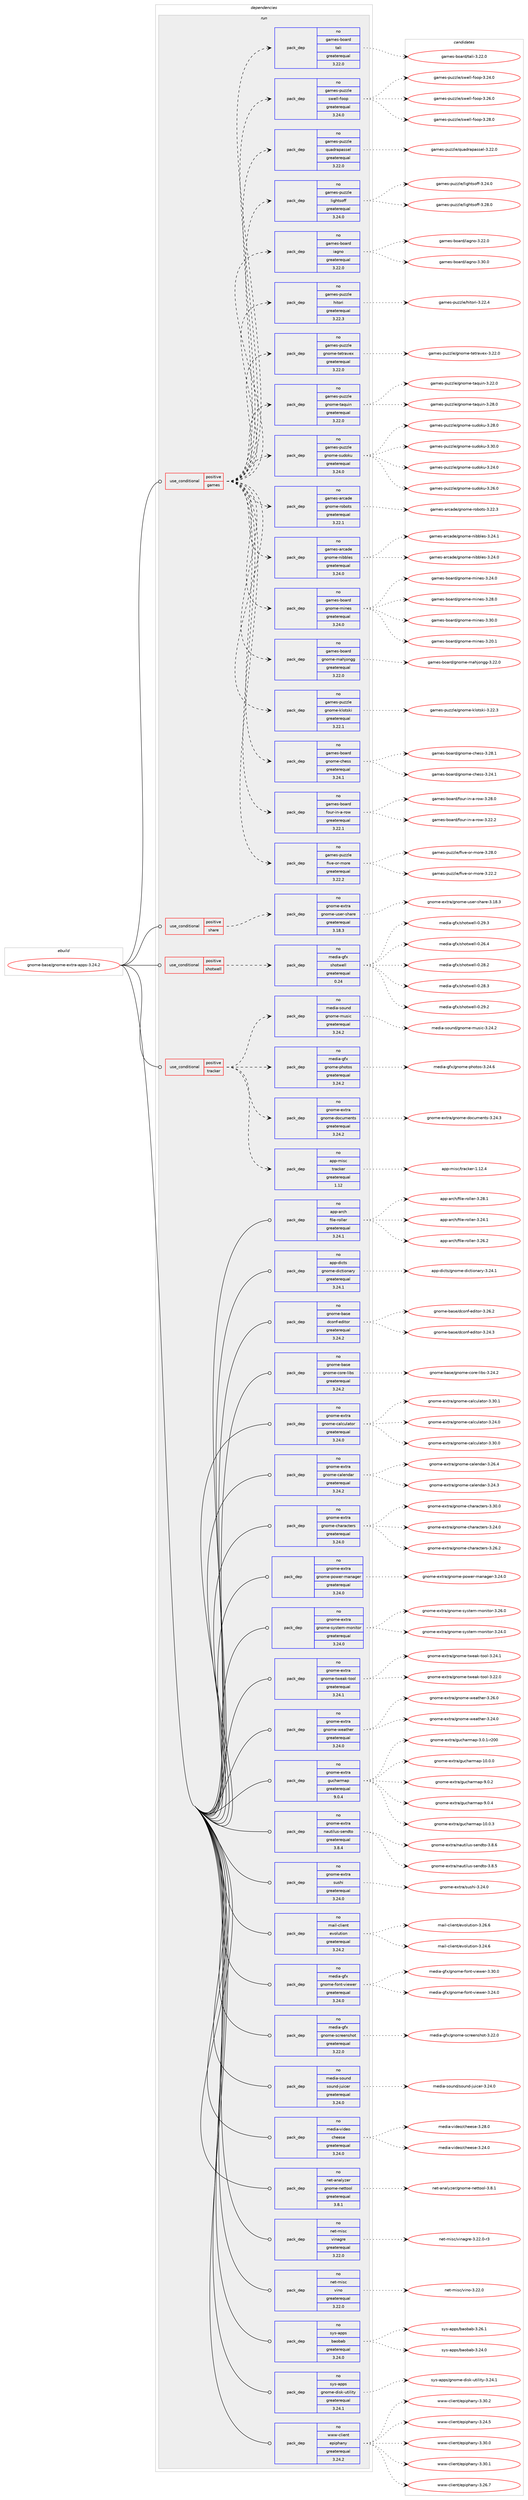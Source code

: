 digraph prolog {

# *************
# Graph options
# *************

newrank=true;
concentrate=true;
compound=true;
graph [rankdir=LR,fontname=Helvetica,fontsize=10,ranksep=1.5];#, ranksep=2.5, nodesep=0.2];
edge  [arrowhead=vee];
node  [fontname=Helvetica,fontsize=10];

# **********
# The ebuild
# **********

subgraph cluster_leftcol {
color=gray;
rank=same;
label=<<i>ebuild</i>>;
id [label="gnome-base/gnome-extra-apps-3.24.2", color=red, width=4, href="../gnome-base/gnome-extra-apps-3.24.2.svg"];
}

# ****************
# The dependencies
# ****************

subgraph cluster_midcol {
color=gray;
label=<<i>dependencies</i>>;
subgraph cluster_compile {
fillcolor="#eeeeee";
style=filled;
label=<<i>compile</i>>;
}
subgraph cluster_compileandrun {
fillcolor="#eeeeee";
style=filled;
label=<<i>compile and run</i>>;
}
subgraph cluster_run {
fillcolor="#eeeeee";
style=filled;
label=<<i>run</i>>;
subgraph cond564 {
dependency3950 [label=<<TABLE BORDER="0" CELLBORDER="1" CELLSPACING="0" CELLPADDING="4"><TR><TD ROWSPAN="3" CELLPADDING="10">use_conditional</TD></TR><TR><TD>positive</TD></TR><TR><TD>games</TD></TR></TABLE>>, shape=none, color=red];
subgraph pack3272 {
dependency3951 [label=<<TABLE BORDER="0" CELLBORDER="1" CELLSPACING="0" CELLPADDING="4" WIDTH="220"><TR><TD ROWSPAN="6" CELLPADDING="30">pack_dep</TD></TR><TR><TD WIDTH="110">no</TD></TR><TR><TD>games-puzzle</TD></TR><TR><TD>five-or-more</TD></TR><TR><TD>greaterequal</TD></TR><TR><TD>3.22.2</TD></TR></TABLE>>, shape=none, color=blue];
}
dependency3950:e -> dependency3951:w [weight=20,style="dashed",arrowhead="vee"];
subgraph pack3273 {
dependency3952 [label=<<TABLE BORDER="0" CELLBORDER="1" CELLSPACING="0" CELLPADDING="4" WIDTH="220"><TR><TD ROWSPAN="6" CELLPADDING="30">pack_dep</TD></TR><TR><TD WIDTH="110">no</TD></TR><TR><TD>games-board</TD></TR><TR><TD>four-in-a-row</TD></TR><TR><TD>greaterequal</TD></TR><TR><TD>3.22.1</TD></TR></TABLE>>, shape=none, color=blue];
}
dependency3950:e -> dependency3952:w [weight=20,style="dashed",arrowhead="vee"];
subgraph pack3274 {
dependency3953 [label=<<TABLE BORDER="0" CELLBORDER="1" CELLSPACING="0" CELLPADDING="4" WIDTH="220"><TR><TD ROWSPAN="6" CELLPADDING="30">pack_dep</TD></TR><TR><TD WIDTH="110">no</TD></TR><TR><TD>games-board</TD></TR><TR><TD>gnome-chess</TD></TR><TR><TD>greaterequal</TD></TR><TR><TD>3.24.1</TD></TR></TABLE>>, shape=none, color=blue];
}
dependency3950:e -> dependency3953:w [weight=20,style="dashed",arrowhead="vee"];
subgraph pack3275 {
dependency3954 [label=<<TABLE BORDER="0" CELLBORDER="1" CELLSPACING="0" CELLPADDING="4" WIDTH="220"><TR><TD ROWSPAN="6" CELLPADDING="30">pack_dep</TD></TR><TR><TD WIDTH="110">no</TD></TR><TR><TD>games-puzzle</TD></TR><TR><TD>gnome-klotski</TD></TR><TR><TD>greaterequal</TD></TR><TR><TD>3.22.1</TD></TR></TABLE>>, shape=none, color=blue];
}
dependency3950:e -> dependency3954:w [weight=20,style="dashed",arrowhead="vee"];
subgraph pack3276 {
dependency3955 [label=<<TABLE BORDER="0" CELLBORDER="1" CELLSPACING="0" CELLPADDING="4" WIDTH="220"><TR><TD ROWSPAN="6" CELLPADDING="30">pack_dep</TD></TR><TR><TD WIDTH="110">no</TD></TR><TR><TD>games-board</TD></TR><TR><TD>gnome-mahjongg</TD></TR><TR><TD>greaterequal</TD></TR><TR><TD>3.22.0</TD></TR></TABLE>>, shape=none, color=blue];
}
dependency3950:e -> dependency3955:w [weight=20,style="dashed",arrowhead="vee"];
subgraph pack3277 {
dependency3956 [label=<<TABLE BORDER="0" CELLBORDER="1" CELLSPACING="0" CELLPADDING="4" WIDTH="220"><TR><TD ROWSPAN="6" CELLPADDING="30">pack_dep</TD></TR><TR><TD WIDTH="110">no</TD></TR><TR><TD>games-board</TD></TR><TR><TD>gnome-mines</TD></TR><TR><TD>greaterequal</TD></TR><TR><TD>3.24.0</TD></TR></TABLE>>, shape=none, color=blue];
}
dependency3950:e -> dependency3956:w [weight=20,style="dashed",arrowhead="vee"];
subgraph pack3278 {
dependency3957 [label=<<TABLE BORDER="0" CELLBORDER="1" CELLSPACING="0" CELLPADDING="4" WIDTH="220"><TR><TD ROWSPAN="6" CELLPADDING="30">pack_dep</TD></TR><TR><TD WIDTH="110">no</TD></TR><TR><TD>games-arcade</TD></TR><TR><TD>gnome-nibbles</TD></TR><TR><TD>greaterequal</TD></TR><TR><TD>3.24.0</TD></TR></TABLE>>, shape=none, color=blue];
}
dependency3950:e -> dependency3957:w [weight=20,style="dashed",arrowhead="vee"];
subgraph pack3279 {
dependency3958 [label=<<TABLE BORDER="0" CELLBORDER="1" CELLSPACING="0" CELLPADDING="4" WIDTH="220"><TR><TD ROWSPAN="6" CELLPADDING="30">pack_dep</TD></TR><TR><TD WIDTH="110">no</TD></TR><TR><TD>games-arcade</TD></TR><TR><TD>gnome-robots</TD></TR><TR><TD>greaterequal</TD></TR><TR><TD>3.22.1</TD></TR></TABLE>>, shape=none, color=blue];
}
dependency3950:e -> dependency3958:w [weight=20,style="dashed",arrowhead="vee"];
subgraph pack3280 {
dependency3959 [label=<<TABLE BORDER="0" CELLBORDER="1" CELLSPACING="0" CELLPADDING="4" WIDTH="220"><TR><TD ROWSPAN="6" CELLPADDING="30">pack_dep</TD></TR><TR><TD WIDTH="110">no</TD></TR><TR><TD>games-puzzle</TD></TR><TR><TD>gnome-sudoku</TD></TR><TR><TD>greaterequal</TD></TR><TR><TD>3.24.0</TD></TR></TABLE>>, shape=none, color=blue];
}
dependency3950:e -> dependency3959:w [weight=20,style="dashed",arrowhead="vee"];
subgraph pack3281 {
dependency3960 [label=<<TABLE BORDER="0" CELLBORDER="1" CELLSPACING="0" CELLPADDING="4" WIDTH="220"><TR><TD ROWSPAN="6" CELLPADDING="30">pack_dep</TD></TR><TR><TD WIDTH="110">no</TD></TR><TR><TD>games-puzzle</TD></TR><TR><TD>gnome-taquin</TD></TR><TR><TD>greaterequal</TD></TR><TR><TD>3.22.0</TD></TR></TABLE>>, shape=none, color=blue];
}
dependency3950:e -> dependency3960:w [weight=20,style="dashed",arrowhead="vee"];
subgraph pack3282 {
dependency3961 [label=<<TABLE BORDER="0" CELLBORDER="1" CELLSPACING="0" CELLPADDING="4" WIDTH="220"><TR><TD ROWSPAN="6" CELLPADDING="30">pack_dep</TD></TR><TR><TD WIDTH="110">no</TD></TR><TR><TD>games-puzzle</TD></TR><TR><TD>gnome-tetravex</TD></TR><TR><TD>greaterequal</TD></TR><TR><TD>3.22.0</TD></TR></TABLE>>, shape=none, color=blue];
}
dependency3950:e -> dependency3961:w [weight=20,style="dashed",arrowhead="vee"];
subgraph pack3283 {
dependency3962 [label=<<TABLE BORDER="0" CELLBORDER="1" CELLSPACING="0" CELLPADDING="4" WIDTH="220"><TR><TD ROWSPAN="6" CELLPADDING="30">pack_dep</TD></TR><TR><TD WIDTH="110">no</TD></TR><TR><TD>games-puzzle</TD></TR><TR><TD>hitori</TD></TR><TR><TD>greaterequal</TD></TR><TR><TD>3.22.3</TD></TR></TABLE>>, shape=none, color=blue];
}
dependency3950:e -> dependency3962:w [weight=20,style="dashed",arrowhead="vee"];
subgraph pack3284 {
dependency3963 [label=<<TABLE BORDER="0" CELLBORDER="1" CELLSPACING="0" CELLPADDING="4" WIDTH="220"><TR><TD ROWSPAN="6" CELLPADDING="30">pack_dep</TD></TR><TR><TD WIDTH="110">no</TD></TR><TR><TD>games-board</TD></TR><TR><TD>iagno</TD></TR><TR><TD>greaterequal</TD></TR><TR><TD>3.22.0</TD></TR></TABLE>>, shape=none, color=blue];
}
dependency3950:e -> dependency3963:w [weight=20,style="dashed",arrowhead="vee"];
subgraph pack3285 {
dependency3964 [label=<<TABLE BORDER="0" CELLBORDER="1" CELLSPACING="0" CELLPADDING="4" WIDTH="220"><TR><TD ROWSPAN="6" CELLPADDING="30">pack_dep</TD></TR><TR><TD WIDTH="110">no</TD></TR><TR><TD>games-puzzle</TD></TR><TR><TD>lightsoff</TD></TR><TR><TD>greaterequal</TD></TR><TR><TD>3.24.0</TD></TR></TABLE>>, shape=none, color=blue];
}
dependency3950:e -> dependency3964:w [weight=20,style="dashed",arrowhead="vee"];
subgraph pack3286 {
dependency3965 [label=<<TABLE BORDER="0" CELLBORDER="1" CELLSPACING="0" CELLPADDING="4" WIDTH="220"><TR><TD ROWSPAN="6" CELLPADDING="30">pack_dep</TD></TR><TR><TD WIDTH="110">no</TD></TR><TR><TD>games-puzzle</TD></TR><TR><TD>quadrapassel</TD></TR><TR><TD>greaterequal</TD></TR><TR><TD>3.22.0</TD></TR></TABLE>>, shape=none, color=blue];
}
dependency3950:e -> dependency3965:w [weight=20,style="dashed",arrowhead="vee"];
subgraph pack3287 {
dependency3966 [label=<<TABLE BORDER="0" CELLBORDER="1" CELLSPACING="0" CELLPADDING="4" WIDTH="220"><TR><TD ROWSPAN="6" CELLPADDING="30">pack_dep</TD></TR><TR><TD WIDTH="110">no</TD></TR><TR><TD>games-puzzle</TD></TR><TR><TD>swell-foop</TD></TR><TR><TD>greaterequal</TD></TR><TR><TD>3.24.0</TD></TR></TABLE>>, shape=none, color=blue];
}
dependency3950:e -> dependency3966:w [weight=20,style="dashed",arrowhead="vee"];
subgraph pack3288 {
dependency3967 [label=<<TABLE BORDER="0" CELLBORDER="1" CELLSPACING="0" CELLPADDING="4" WIDTH="220"><TR><TD ROWSPAN="6" CELLPADDING="30">pack_dep</TD></TR><TR><TD WIDTH="110">no</TD></TR><TR><TD>games-board</TD></TR><TR><TD>tali</TD></TR><TR><TD>greaterequal</TD></TR><TR><TD>3.22.0</TD></TR></TABLE>>, shape=none, color=blue];
}
dependency3950:e -> dependency3967:w [weight=20,style="dashed",arrowhead="vee"];
}
id:e -> dependency3950:w [weight=20,style="solid",arrowhead="odot"];
subgraph cond565 {
dependency3968 [label=<<TABLE BORDER="0" CELLBORDER="1" CELLSPACING="0" CELLPADDING="4"><TR><TD ROWSPAN="3" CELLPADDING="10">use_conditional</TD></TR><TR><TD>positive</TD></TR><TR><TD>share</TD></TR></TABLE>>, shape=none, color=red];
subgraph pack3289 {
dependency3969 [label=<<TABLE BORDER="0" CELLBORDER="1" CELLSPACING="0" CELLPADDING="4" WIDTH="220"><TR><TD ROWSPAN="6" CELLPADDING="30">pack_dep</TD></TR><TR><TD WIDTH="110">no</TD></TR><TR><TD>gnome-extra</TD></TR><TR><TD>gnome-user-share</TD></TR><TR><TD>greaterequal</TD></TR><TR><TD>3.18.3</TD></TR></TABLE>>, shape=none, color=blue];
}
dependency3968:e -> dependency3969:w [weight=20,style="dashed",arrowhead="vee"];
}
id:e -> dependency3968:w [weight=20,style="solid",arrowhead="odot"];
subgraph cond566 {
dependency3970 [label=<<TABLE BORDER="0" CELLBORDER="1" CELLSPACING="0" CELLPADDING="4"><TR><TD ROWSPAN="3" CELLPADDING="10">use_conditional</TD></TR><TR><TD>positive</TD></TR><TR><TD>shotwell</TD></TR></TABLE>>, shape=none, color=red];
subgraph pack3290 {
dependency3971 [label=<<TABLE BORDER="0" CELLBORDER="1" CELLSPACING="0" CELLPADDING="4" WIDTH="220"><TR><TD ROWSPAN="6" CELLPADDING="30">pack_dep</TD></TR><TR><TD WIDTH="110">no</TD></TR><TR><TD>media-gfx</TD></TR><TR><TD>shotwell</TD></TR><TR><TD>greaterequal</TD></TR><TR><TD>0.24</TD></TR></TABLE>>, shape=none, color=blue];
}
dependency3970:e -> dependency3971:w [weight=20,style="dashed",arrowhead="vee"];
}
id:e -> dependency3970:w [weight=20,style="solid",arrowhead="odot"];
subgraph cond567 {
dependency3972 [label=<<TABLE BORDER="0" CELLBORDER="1" CELLSPACING="0" CELLPADDING="4"><TR><TD ROWSPAN="3" CELLPADDING="10">use_conditional</TD></TR><TR><TD>positive</TD></TR><TR><TD>tracker</TD></TR></TABLE>>, shape=none, color=red];
subgraph pack3291 {
dependency3973 [label=<<TABLE BORDER="0" CELLBORDER="1" CELLSPACING="0" CELLPADDING="4" WIDTH="220"><TR><TD ROWSPAN="6" CELLPADDING="30">pack_dep</TD></TR><TR><TD WIDTH="110">no</TD></TR><TR><TD>app-misc</TD></TR><TR><TD>tracker</TD></TR><TR><TD>greaterequal</TD></TR><TR><TD>1.12</TD></TR></TABLE>>, shape=none, color=blue];
}
dependency3972:e -> dependency3973:w [weight=20,style="dashed",arrowhead="vee"];
subgraph pack3292 {
dependency3974 [label=<<TABLE BORDER="0" CELLBORDER="1" CELLSPACING="0" CELLPADDING="4" WIDTH="220"><TR><TD ROWSPAN="6" CELLPADDING="30">pack_dep</TD></TR><TR><TD WIDTH="110">no</TD></TR><TR><TD>gnome-extra</TD></TR><TR><TD>gnome-documents</TD></TR><TR><TD>greaterequal</TD></TR><TR><TD>3.24.2</TD></TR></TABLE>>, shape=none, color=blue];
}
dependency3972:e -> dependency3974:w [weight=20,style="dashed",arrowhead="vee"];
subgraph pack3293 {
dependency3975 [label=<<TABLE BORDER="0" CELLBORDER="1" CELLSPACING="0" CELLPADDING="4" WIDTH="220"><TR><TD ROWSPAN="6" CELLPADDING="30">pack_dep</TD></TR><TR><TD WIDTH="110">no</TD></TR><TR><TD>media-gfx</TD></TR><TR><TD>gnome-photos</TD></TR><TR><TD>greaterequal</TD></TR><TR><TD>3.24.2</TD></TR></TABLE>>, shape=none, color=blue];
}
dependency3972:e -> dependency3975:w [weight=20,style="dashed",arrowhead="vee"];
subgraph pack3294 {
dependency3976 [label=<<TABLE BORDER="0" CELLBORDER="1" CELLSPACING="0" CELLPADDING="4" WIDTH="220"><TR><TD ROWSPAN="6" CELLPADDING="30">pack_dep</TD></TR><TR><TD WIDTH="110">no</TD></TR><TR><TD>media-sound</TD></TR><TR><TD>gnome-music</TD></TR><TR><TD>greaterequal</TD></TR><TR><TD>3.24.2</TD></TR></TABLE>>, shape=none, color=blue];
}
dependency3972:e -> dependency3976:w [weight=20,style="dashed",arrowhead="vee"];
}
id:e -> dependency3972:w [weight=20,style="solid",arrowhead="odot"];
subgraph pack3295 {
dependency3977 [label=<<TABLE BORDER="0" CELLBORDER="1" CELLSPACING="0" CELLPADDING="4" WIDTH="220"><TR><TD ROWSPAN="6" CELLPADDING="30">pack_dep</TD></TR><TR><TD WIDTH="110">no</TD></TR><TR><TD>app-arch</TD></TR><TR><TD>file-roller</TD></TR><TR><TD>greaterequal</TD></TR><TR><TD>3.24.1</TD></TR></TABLE>>, shape=none, color=blue];
}
id:e -> dependency3977:w [weight=20,style="solid",arrowhead="odot"];
subgraph pack3296 {
dependency3978 [label=<<TABLE BORDER="0" CELLBORDER="1" CELLSPACING="0" CELLPADDING="4" WIDTH="220"><TR><TD ROWSPAN="6" CELLPADDING="30">pack_dep</TD></TR><TR><TD WIDTH="110">no</TD></TR><TR><TD>app-dicts</TD></TR><TR><TD>gnome-dictionary</TD></TR><TR><TD>greaterequal</TD></TR><TR><TD>3.24.1</TD></TR></TABLE>>, shape=none, color=blue];
}
id:e -> dependency3978:w [weight=20,style="solid",arrowhead="odot"];
subgraph pack3297 {
dependency3979 [label=<<TABLE BORDER="0" CELLBORDER="1" CELLSPACING="0" CELLPADDING="4" WIDTH="220"><TR><TD ROWSPAN="6" CELLPADDING="30">pack_dep</TD></TR><TR><TD WIDTH="110">no</TD></TR><TR><TD>gnome-base</TD></TR><TR><TD>dconf-editor</TD></TR><TR><TD>greaterequal</TD></TR><TR><TD>3.24.2</TD></TR></TABLE>>, shape=none, color=blue];
}
id:e -> dependency3979:w [weight=20,style="solid",arrowhead="odot"];
subgraph pack3298 {
dependency3980 [label=<<TABLE BORDER="0" CELLBORDER="1" CELLSPACING="0" CELLPADDING="4" WIDTH="220"><TR><TD ROWSPAN="6" CELLPADDING="30">pack_dep</TD></TR><TR><TD WIDTH="110">no</TD></TR><TR><TD>gnome-base</TD></TR><TR><TD>gnome-core-libs</TD></TR><TR><TD>greaterequal</TD></TR><TR><TD>3.24.2</TD></TR></TABLE>>, shape=none, color=blue];
}
id:e -> dependency3980:w [weight=20,style="solid",arrowhead="odot"];
subgraph pack3299 {
dependency3981 [label=<<TABLE BORDER="0" CELLBORDER="1" CELLSPACING="0" CELLPADDING="4" WIDTH="220"><TR><TD ROWSPAN="6" CELLPADDING="30">pack_dep</TD></TR><TR><TD WIDTH="110">no</TD></TR><TR><TD>gnome-extra</TD></TR><TR><TD>gnome-calculator</TD></TR><TR><TD>greaterequal</TD></TR><TR><TD>3.24.0</TD></TR></TABLE>>, shape=none, color=blue];
}
id:e -> dependency3981:w [weight=20,style="solid",arrowhead="odot"];
subgraph pack3300 {
dependency3982 [label=<<TABLE BORDER="0" CELLBORDER="1" CELLSPACING="0" CELLPADDING="4" WIDTH="220"><TR><TD ROWSPAN="6" CELLPADDING="30">pack_dep</TD></TR><TR><TD WIDTH="110">no</TD></TR><TR><TD>gnome-extra</TD></TR><TR><TD>gnome-calendar</TD></TR><TR><TD>greaterequal</TD></TR><TR><TD>3.24.2</TD></TR></TABLE>>, shape=none, color=blue];
}
id:e -> dependency3982:w [weight=20,style="solid",arrowhead="odot"];
subgraph pack3301 {
dependency3983 [label=<<TABLE BORDER="0" CELLBORDER="1" CELLSPACING="0" CELLPADDING="4" WIDTH="220"><TR><TD ROWSPAN="6" CELLPADDING="30">pack_dep</TD></TR><TR><TD WIDTH="110">no</TD></TR><TR><TD>gnome-extra</TD></TR><TR><TD>gnome-characters</TD></TR><TR><TD>greaterequal</TD></TR><TR><TD>3.24.0</TD></TR></TABLE>>, shape=none, color=blue];
}
id:e -> dependency3983:w [weight=20,style="solid",arrowhead="odot"];
subgraph pack3302 {
dependency3984 [label=<<TABLE BORDER="0" CELLBORDER="1" CELLSPACING="0" CELLPADDING="4" WIDTH="220"><TR><TD ROWSPAN="6" CELLPADDING="30">pack_dep</TD></TR><TR><TD WIDTH="110">no</TD></TR><TR><TD>gnome-extra</TD></TR><TR><TD>gnome-power-manager</TD></TR><TR><TD>greaterequal</TD></TR><TR><TD>3.24.0</TD></TR></TABLE>>, shape=none, color=blue];
}
id:e -> dependency3984:w [weight=20,style="solid",arrowhead="odot"];
subgraph pack3303 {
dependency3985 [label=<<TABLE BORDER="0" CELLBORDER="1" CELLSPACING="0" CELLPADDING="4" WIDTH="220"><TR><TD ROWSPAN="6" CELLPADDING="30">pack_dep</TD></TR><TR><TD WIDTH="110">no</TD></TR><TR><TD>gnome-extra</TD></TR><TR><TD>gnome-system-monitor</TD></TR><TR><TD>greaterequal</TD></TR><TR><TD>3.24.0</TD></TR></TABLE>>, shape=none, color=blue];
}
id:e -> dependency3985:w [weight=20,style="solid",arrowhead="odot"];
subgraph pack3304 {
dependency3986 [label=<<TABLE BORDER="0" CELLBORDER="1" CELLSPACING="0" CELLPADDING="4" WIDTH="220"><TR><TD ROWSPAN="6" CELLPADDING="30">pack_dep</TD></TR><TR><TD WIDTH="110">no</TD></TR><TR><TD>gnome-extra</TD></TR><TR><TD>gnome-tweak-tool</TD></TR><TR><TD>greaterequal</TD></TR><TR><TD>3.24.1</TD></TR></TABLE>>, shape=none, color=blue];
}
id:e -> dependency3986:w [weight=20,style="solid",arrowhead="odot"];
subgraph pack3305 {
dependency3987 [label=<<TABLE BORDER="0" CELLBORDER="1" CELLSPACING="0" CELLPADDING="4" WIDTH="220"><TR><TD ROWSPAN="6" CELLPADDING="30">pack_dep</TD></TR><TR><TD WIDTH="110">no</TD></TR><TR><TD>gnome-extra</TD></TR><TR><TD>gnome-weather</TD></TR><TR><TD>greaterequal</TD></TR><TR><TD>3.24.0</TD></TR></TABLE>>, shape=none, color=blue];
}
id:e -> dependency3987:w [weight=20,style="solid",arrowhead="odot"];
subgraph pack3306 {
dependency3988 [label=<<TABLE BORDER="0" CELLBORDER="1" CELLSPACING="0" CELLPADDING="4" WIDTH="220"><TR><TD ROWSPAN="6" CELLPADDING="30">pack_dep</TD></TR><TR><TD WIDTH="110">no</TD></TR><TR><TD>gnome-extra</TD></TR><TR><TD>gucharmap</TD></TR><TR><TD>greaterequal</TD></TR><TR><TD>9.0.4</TD></TR></TABLE>>, shape=none, color=blue];
}
id:e -> dependency3988:w [weight=20,style="solid",arrowhead="odot"];
subgraph pack3307 {
dependency3989 [label=<<TABLE BORDER="0" CELLBORDER="1" CELLSPACING="0" CELLPADDING="4" WIDTH="220"><TR><TD ROWSPAN="6" CELLPADDING="30">pack_dep</TD></TR><TR><TD WIDTH="110">no</TD></TR><TR><TD>gnome-extra</TD></TR><TR><TD>nautilus-sendto</TD></TR><TR><TD>greaterequal</TD></TR><TR><TD>3.8.4</TD></TR></TABLE>>, shape=none, color=blue];
}
id:e -> dependency3989:w [weight=20,style="solid",arrowhead="odot"];
subgraph pack3308 {
dependency3990 [label=<<TABLE BORDER="0" CELLBORDER="1" CELLSPACING="0" CELLPADDING="4" WIDTH="220"><TR><TD ROWSPAN="6" CELLPADDING="30">pack_dep</TD></TR><TR><TD WIDTH="110">no</TD></TR><TR><TD>gnome-extra</TD></TR><TR><TD>sushi</TD></TR><TR><TD>greaterequal</TD></TR><TR><TD>3.24.0</TD></TR></TABLE>>, shape=none, color=blue];
}
id:e -> dependency3990:w [weight=20,style="solid",arrowhead="odot"];
subgraph pack3309 {
dependency3991 [label=<<TABLE BORDER="0" CELLBORDER="1" CELLSPACING="0" CELLPADDING="4" WIDTH="220"><TR><TD ROWSPAN="6" CELLPADDING="30">pack_dep</TD></TR><TR><TD WIDTH="110">no</TD></TR><TR><TD>mail-client</TD></TR><TR><TD>evolution</TD></TR><TR><TD>greaterequal</TD></TR><TR><TD>3.24.2</TD></TR></TABLE>>, shape=none, color=blue];
}
id:e -> dependency3991:w [weight=20,style="solid",arrowhead="odot"];
subgraph pack3310 {
dependency3992 [label=<<TABLE BORDER="0" CELLBORDER="1" CELLSPACING="0" CELLPADDING="4" WIDTH="220"><TR><TD ROWSPAN="6" CELLPADDING="30">pack_dep</TD></TR><TR><TD WIDTH="110">no</TD></TR><TR><TD>media-gfx</TD></TR><TR><TD>gnome-font-viewer</TD></TR><TR><TD>greaterequal</TD></TR><TR><TD>3.24.0</TD></TR></TABLE>>, shape=none, color=blue];
}
id:e -> dependency3992:w [weight=20,style="solid",arrowhead="odot"];
subgraph pack3311 {
dependency3993 [label=<<TABLE BORDER="0" CELLBORDER="1" CELLSPACING="0" CELLPADDING="4" WIDTH="220"><TR><TD ROWSPAN="6" CELLPADDING="30">pack_dep</TD></TR><TR><TD WIDTH="110">no</TD></TR><TR><TD>media-gfx</TD></TR><TR><TD>gnome-screenshot</TD></TR><TR><TD>greaterequal</TD></TR><TR><TD>3.22.0</TD></TR></TABLE>>, shape=none, color=blue];
}
id:e -> dependency3993:w [weight=20,style="solid",arrowhead="odot"];
subgraph pack3312 {
dependency3994 [label=<<TABLE BORDER="0" CELLBORDER="1" CELLSPACING="0" CELLPADDING="4" WIDTH="220"><TR><TD ROWSPAN="6" CELLPADDING="30">pack_dep</TD></TR><TR><TD WIDTH="110">no</TD></TR><TR><TD>media-sound</TD></TR><TR><TD>sound-juicer</TD></TR><TR><TD>greaterequal</TD></TR><TR><TD>3.24.0</TD></TR></TABLE>>, shape=none, color=blue];
}
id:e -> dependency3994:w [weight=20,style="solid",arrowhead="odot"];
subgraph pack3313 {
dependency3995 [label=<<TABLE BORDER="0" CELLBORDER="1" CELLSPACING="0" CELLPADDING="4" WIDTH="220"><TR><TD ROWSPAN="6" CELLPADDING="30">pack_dep</TD></TR><TR><TD WIDTH="110">no</TD></TR><TR><TD>media-video</TD></TR><TR><TD>cheese</TD></TR><TR><TD>greaterequal</TD></TR><TR><TD>3.24.0</TD></TR></TABLE>>, shape=none, color=blue];
}
id:e -> dependency3995:w [weight=20,style="solid",arrowhead="odot"];
subgraph pack3314 {
dependency3996 [label=<<TABLE BORDER="0" CELLBORDER="1" CELLSPACING="0" CELLPADDING="4" WIDTH="220"><TR><TD ROWSPAN="6" CELLPADDING="30">pack_dep</TD></TR><TR><TD WIDTH="110">no</TD></TR><TR><TD>net-analyzer</TD></TR><TR><TD>gnome-nettool</TD></TR><TR><TD>greaterequal</TD></TR><TR><TD>3.8.1</TD></TR></TABLE>>, shape=none, color=blue];
}
id:e -> dependency3996:w [weight=20,style="solid",arrowhead="odot"];
subgraph pack3315 {
dependency3997 [label=<<TABLE BORDER="0" CELLBORDER="1" CELLSPACING="0" CELLPADDING="4" WIDTH="220"><TR><TD ROWSPAN="6" CELLPADDING="30">pack_dep</TD></TR><TR><TD WIDTH="110">no</TD></TR><TR><TD>net-misc</TD></TR><TR><TD>vinagre</TD></TR><TR><TD>greaterequal</TD></TR><TR><TD>3.22.0</TD></TR></TABLE>>, shape=none, color=blue];
}
id:e -> dependency3997:w [weight=20,style="solid",arrowhead="odot"];
subgraph pack3316 {
dependency3998 [label=<<TABLE BORDER="0" CELLBORDER="1" CELLSPACING="0" CELLPADDING="4" WIDTH="220"><TR><TD ROWSPAN="6" CELLPADDING="30">pack_dep</TD></TR><TR><TD WIDTH="110">no</TD></TR><TR><TD>net-misc</TD></TR><TR><TD>vino</TD></TR><TR><TD>greaterequal</TD></TR><TR><TD>3.22.0</TD></TR></TABLE>>, shape=none, color=blue];
}
id:e -> dependency3998:w [weight=20,style="solid",arrowhead="odot"];
subgraph pack3317 {
dependency3999 [label=<<TABLE BORDER="0" CELLBORDER="1" CELLSPACING="0" CELLPADDING="4" WIDTH="220"><TR><TD ROWSPAN="6" CELLPADDING="30">pack_dep</TD></TR><TR><TD WIDTH="110">no</TD></TR><TR><TD>sys-apps</TD></TR><TR><TD>baobab</TD></TR><TR><TD>greaterequal</TD></TR><TR><TD>3.24.0</TD></TR></TABLE>>, shape=none, color=blue];
}
id:e -> dependency3999:w [weight=20,style="solid",arrowhead="odot"];
subgraph pack3318 {
dependency4000 [label=<<TABLE BORDER="0" CELLBORDER="1" CELLSPACING="0" CELLPADDING="4" WIDTH="220"><TR><TD ROWSPAN="6" CELLPADDING="30">pack_dep</TD></TR><TR><TD WIDTH="110">no</TD></TR><TR><TD>sys-apps</TD></TR><TR><TD>gnome-disk-utility</TD></TR><TR><TD>greaterequal</TD></TR><TR><TD>3.24.1</TD></TR></TABLE>>, shape=none, color=blue];
}
id:e -> dependency4000:w [weight=20,style="solid",arrowhead="odot"];
subgraph pack3319 {
dependency4001 [label=<<TABLE BORDER="0" CELLBORDER="1" CELLSPACING="0" CELLPADDING="4" WIDTH="220"><TR><TD ROWSPAN="6" CELLPADDING="30">pack_dep</TD></TR><TR><TD WIDTH="110">no</TD></TR><TR><TD>www-client</TD></TR><TR><TD>epiphany</TD></TR><TR><TD>greaterequal</TD></TR><TR><TD>3.24.2</TD></TR></TABLE>>, shape=none, color=blue];
}
id:e -> dependency4001:w [weight=20,style="solid",arrowhead="odot"];
}
}

# **************
# The candidates
# **************

subgraph cluster_choices {
rank=same;
color=gray;
label=<<i>candidates</i>>;

subgraph choice3272 {
color=black;
nodesep=1;
choice103971091011154511211712212210810147102105118101451111144510911111410145514650504650 [label="games-puzzle/five-or-more-3.22.2", color=red, width=4,href="../games-puzzle/five-or-more-3.22.2.svg"];
choice103971091011154511211712212210810147102105118101451111144510911111410145514650564648 [label="games-puzzle/five-or-more-3.28.0", color=red, width=4,href="../games-puzzle/five-or-more-3.28.0.svg"];
dependency3951:e -> choice103971091011154511211712212210810147102105118101451111144510911111410145514650504650:w [style=dotted,weight="100"];
dependency3951:e -> choice103971091011154511211712212210810147102105118101451111144510911111410145514650564648:w [style=dotted,weight="100"];
}
subgraph choice3273 {
color=black;
nodesep=1;
choice10397109101115459811197114100471021111171144510511045974511411111945514650504650 [label="games-board/four-in-a-row-3.22.2", color=red, width=4,href="../games-board/four-in-a-row-3.22.2.svg"];
choice10397109101115459811197114100471021111171144510511045974511411111945514650564648 [label="games-board/four-in-a-row-3.28.0", color=red, width=4,href="../games-board/four-in-a-row-3.28.0.svg"];
dependency3952:e -> choice10397109101115459811197114100471021111171144510511045974511411111945514650504650:w [style=dotted,weight="100"];
dependency3952:e -> choice10397109101115459811197114100471021111171144510511045974511411111945514650564648:w [style=dotted,weight="100"];
}
subgraph choice3274 {
color=black;
nodesep=1;
choice1039710910111545981119711410047103110111109101459910410111511545514650524649 [label="games-board/gnome-chess-3.24.1", color=red, width=4,href="../games-board/gnome-chess-3.24.1.svg"];
choice1039710910111545981119711410047103110111109101459910410111511545514650564649 [label="games-board/gnome-chess-3.28.1", color=red, width=4,href="../games-board/gnome-chess-3.28.1.svg"];
dependency3953:e -> choice1039710910111545981119711410047103110111109101459910410111511545514650524649:w [style=dotted,weight="100"];
dependency3953:e -> choice1039710910111545981119711410047103110111109101459910410111511545514650564649:w [style=dotted,weight="100"];
}
subgraph choice3275 {
color=black;
nodesep=1;
choice1039710910111545112117122122108101471031101111091014510710811111611510710545514650504651 [label="games-puzzle/gnome-klotski-3.22.3", color=red, width=4,href="../games-puzzle/gnome-klotski-3.22.3.svg"];
dependency3954:e -> choice1039710910111545112117122122108101471031101111091014510710811111611510710545514650504651:w [style=dotted,weight="100"];
}
subgraph choice3276 {
color=black;
nodesep=1;
choice1039710910111545981119711410047103110111109101451099710410611111010310345514650504648 [label="games-board/gnome-mahjongg-3.22.0", color=red, width=4,href="../games-board/gnome-mahjongg-3.22.0.svg"];
dependency3955:e -> choice1039710910111545981119711410047103110111109101451099710410611111010310345514650504648:w [style=dotted,weight="100"];
}
subgraph choice3277 {
color=black;
nodesep=1;
choice10397109101115459811197114100471031101111091014510910511010111545514650484649 [label="games-board/gnome-mines-3.20.1", color=red, width=4,href="../games-board/gnome-mines-3.20.1.svg"];
choice10397109101115459811197114100471031101111091014510910511010111545514650524648 [label="games-board/gnome-mines-3.24.0", color=red, width=4,href="../games-board/gnome-mines-3.24.0.svg"];
choice10397109101115459811197114100471031101111091014510910511010111545514650564648 [label="games-board/gnome-mines-3.28.0", color=red, width=4,href="../games-board/gnome-mines-3.28.0.svg"];
choice10397109101115459811197114100471031101111091014510910511010111545514651484648 [label="games-board/gnome-mines-3.30.0", color=red, width=4,href="../games-board/gnome-mines-3.30.0.svg"];
dependency3956:e -> choice10397109101115459811197114100471031101111091014510910511010111545514650484649:w [style=dotted,weight="100"];
dependency3956:e -> choice10397109101115459811197114100471031101111091014510910511010111545514650524648:w [style=dotted,weight="100"];
dependency3956:e -> choice10397109101115459811197114100471031101111091014510910511010111545514650564648:w [style=dotted,weight="100"];
dependency3956:e -> choice10397109101115459811197114100471031101111091014510910511010111545514651484648:w [style=dotted,weight="100"];
}
subgraph choice3278 {
color=black;
nodesep=1;
choice10397109101115459711499971001014710311011110910145110105989810810111545514650524648 [label="games-arcade/gnome-nibbles-3.24.0", color=red, width=4,href="../games-arcade/gnome-nibbles-3.24.0.svg"];
choice10397109101115459711499971001014710311011110910145110105989810810111545514650524649 [label="games-arcade/gnome-nibbles-3.24.1", color=red, width=4,href="../games-arcade/gnome-nibbles-3.24.1.svg"];
dependency3957:e -> choice10397109101115459711499971001014710311011110910145110105989810810111545514650524648:w [style=dotted,weight="100"];
dependency3957:e -> choice10397109101115459711499971001014710311011110910145110105989810810111545514650524649:w [style=dotted,weight="100"];
}
subgraph choice3279 {
color=black;
nodesep=1;
choice103971091011154597114999710010147103110111109101451141119811111611545514650504651 [label="games-arcade/gnome-robots-3.22.3", color=red, width=4,href="../games-arcade/gnome-robots-3.22.3.svg"];
dependency3958:e -> choice103971091011154597114999710010147103110111109101451141119811111611545514650504651:w [style=dotted,weight="100"];
}
subgraph choice3280 {
color=black;
nodesep=1;
choice1039710910111545112117122122108101471031101111091014511511710011110711745514650524648 [label="games-puzzle/gnome-sudoku-3.24.0", color=red, width=4,href="../games-puzzle/gnome-sudoku-3.24.0.svg"];
choice1039710910111545112117122122108101471031101111091014511511710011110711745514650544648 [label="games-puzzle/gnome-sudoku-3.26.0", color=red, width=4,href="../games-puzzle/gnome-sudoku-3.26.0.svg"];
choice1039710910111545112117122122108101471031101111091014511511710011110711745514650564648 [label="games-puzzle/gnome-sudoku-3.28.0", color=red, width=4,href="../games-puzzle/gnome-sudoku-3.28.0.svg"];
choice1039710910111545112117122122108101471031101111091014511511710011110711745514651484648 [label="games-puzzle/gnome-sudoku-3.30.0", color=red, width=4,href="../games-puzzle/gnome-sudoku-3.30.0.svg"];
dependency3959:e -> choice1039710910111545112117122122108101471031101111091014511511710011110711745514650524648:w [style=dotted,weight="100"];
dependency3959:e -> choice1039710910111545112117122122108101471031101111091014511511710011110711745514650544648:w [style=dotted,weight="100"];
dependency3959:e -> choice1039710910111545112117122122108101471031101111091014511511710011110711745514650564648:w [style=dotted,weight="100"];
dependency3959:e -> choice1039710910111545112117122122108101471031101111091014511511710011110711745514651484648:w [style=dotted,weight="100"];
}
subgraph choice3281 {
color=black;
nodesep=1;
choice103971091011154511211712212210810147103110111109101451169711311710511045514650504648 [label="games-puzzle/gnome-taquin-3.22.0", color=red, width=4,href="../games-puzzle/gnome-taquin-3.22.0.svg"];
choice103971091011154511211712212210810147103110111109101451169711311710511045514650564648 [label="games-puzzle/gnome-taquin-3.28.0", color=red, width=4,href="../games-puzzle/gnome-taquin-3.28.0.svg"];
dependency3960:e -> choice103971091011154511211712212210810147103110111109101451169711311710511045514650504648:w [style=dotted,weight="100"];
dependency3960:e -> choice103971091011154511211712212210810147103110111109101451169711311710511045514650564648:w [style=dotted,weight="100"];
}
subgraph choice3282 {
color=black;
nodesep=1;
choice103971091011154511211712212210810147103110111109101451161011161149711810112045514650504648 [label="games-puzzle/gnome-tetravex-3.22.0", color=red, width=4,href="../games-puzzle/gnome-tetravex-3.22.0.svg"];
dependency3961:e -> choice103971091011154511211712212210810147103110111109101451161011161149711810112045514650504648:w [style=dotted,weight="100"];
}
subgraph choice3283 {
color=black;
nodesep=1;
choice10397109101115451121171221221081014710410511611111410545514650504652 [label="games-puzzle/hitori-3.22.4", color=red, width=4,href="../games-puzzle/hitori-3.22.4.svg"];
dependency3962:e -> choice10397109101115451121171221221081014710410511611111410545514650504652:w [style=dotted,weight="100"];
}
subgraph choice3284 {
color=black;
nodesep=1;
choice10397109101115459811197114100471059710311011145514650504648 [label="games-board/iagno-3.22.0", color=red, width=4,href="../games-board/iagno-3.22.0.svg"];
choice10397109101115459811197114100471059710311011145514651484648 [label="games-board/iagno-3.30.0", color=red, width=4,href="../games-board/iagno-3.30.0.svg"];
dependency3963:e -> choice10397109101115459811197114100471059710311011145514650504648:w [style=dotted,weight="100"];
dependency3963:e -> choice10397109101115459811197114100471059710311011145514651484648:w [style=dotted,weight="100"];
}
subgraph choice3285 {
color=black;
nodesep=1;
choice10397109101115451121171221221081014710810510310411611511110210245514650524648 [label="games-puzzle/lightsoff-3.24.0", color=red, width=4,href="../games-puzzle/lightsoff-3.24.0.svg"];
choice10397109101115451121171221221081014710810510310411611511110210245514650564648 [label="games-puzzle/lightsoff-3.28.0", color=red, width=4,href="../games-puzzle/lightsoff-3.28.0.svg"];
dependency3964:e -> choice10397109101115451121171221221081014710810510310411611511110210245514650524648:w [style=dotted,weight="100"];
dependency3964:e -> choice10397109101115451121171221221081014710810510310411611511110210245514650564648:w [style=dotted,weight="100"];
}
subgraph choice3286 {
color=black;
nodesep=1;
choice10397109101115451121171221221081014711311797100114971129711511510110845514650504648 [label="games-puzzle/quadrapassel-3.22.0", color=red, width=4,href="../games-puzzle/quadrapassel-3.22.0.svg"];
dependency3965:e -> choice10397109101115451121171221221081014711311797100114971129711511510110845514650504648:w [style=dotted,weight="100"];
}
subgraph choice3287 {
color=black;
nodesep=1;
choice1039710910111545112117122122108101471151191011081084510211111111245514650524648 [label="games-puzzle/swell-foop-3.24.0", color=red, width=4,href="../games-puzzle/swell-foop-3.24.0.svg"];
choice1039710910111545112117122122108101471151191011081084510211111111245514650544648 [label="games-puzzle/swell-foop-3.26.0", color=red, width=4,href="../games-puzzle/swell-foop-3.26.0.svg"];
choice1039710910111545112117122122108101471151191011081084510211111111245514650564648 [label="games-puzzle/swell-foop-3.28.0", color=red, width=4,href="../games-puzzle/swell-foop-3.28.0.svg"];
dependency3966:e -> choice1039710910111545112117122122108101471151191011081084510211111111245514650524648:w [style=dotted,weight="100"];
dependency3966:e -> choice1039710910111545112117122122108101471151191011081084510211111111245514650544648:w [style=dotted,weight="100"];
dependency3966:e -> choice1039710910111545112117122122108101471151191011081084510211111111245514650564648:w [style=dotted,weight="100"];
}
subgraph choice3288 {
color=black;
nodesep=1;
choice10397109101115459811197114100471169710810545514650504648 [label="games-board/tali-3.22.0", color=red, width=4,href="../games-board/tali-3.22.0.svg"];
dependency3967:e -> choice10397109101115459811197114100471169710810545514650504648:w [style=dotted,weight="100"];
}
subgraph choice3289 {
color=black;
nodesep=1;
choice10311011110910145101120116114974710311011110910145117115101114451151049711410145514649564651 [label="gnome-extra/gnome-user-share-3.18.3", color=red, width=4,href="../gnome-extra/gnome-user-share-3.18.3.svg"];
dependency3969:e -> choice10311011110910145101120116114974710311011110910145117115101114451151049711410145514649564651:w [style=dotted,weight="100"];
}
subgraph choice3290 {
color=black;
nodesep=1;
choice10910110010597451031021204711510411111611910110810845484650544652 [label="media-gfx/shotwell-0.26.4", color=red, width=4,href="../media-gfx/shotwell-0.26.4.svg"];
choice10910110010597451031021204711510411111611910110810845484650564650 [label="media-gfx/shotwell-0.28.2", color=red, width=4,href="../media-gfx/shotwell-0.28.2.svg"];
choice10910110010597451031021204711510411111611910110810845484650564651 [label="media-gfx/shotwell-0.28.3", color=red, width=4,href="../media-gfx/shotwell-0.28.3.svg"];
choice10910110010597451031021204711510411111611910110810845484650574650 [label="media-gfx/shotwell-0.29.2", color=red, width=4,href="../media-gfx/shotwell-0.29.2.svg"];
choice10910110010597451031021204711510411111611910110810845484650574651 [label="media-gfx/shotwell-0.29.3", color=red, width=4,href="../media-gfx/shotwell-0.29.3.svg"];
dependency3971:e -> choice10910110010597451031021204711510411111611910110810845484650544652:w [style=dotted,weight="100"];
dependency3971:e -> choice10910110010597451031021204711510411111611910110810845484650564650:w [style=dotted,weight="100"];
dependency3971:e -> choice10910110010597451031021204711510411111611910110810845484650564651:w [style=dotted,weight="100"];
dependency3971:e -> choice10910110010597451031021204711510411111611910110810845484650574650:w [style=dotted,weight="100"];
dependency3971:e -> choice10910110010597451031021204711510411111611910110810845484650574651:w [style=dotted,weight="100"];
}
subgraph choice3291 {
color=black;
nodesep=1;
choice97112112451091051159947116114979910710111445494649504652 [label="app-misc/tracker-1.12.4", color=red, width=4,href="../app-misc/tracker-1.12.4.svg"];
dependency3973:e -> choice97112112451091051159947116114979910710111445494649504652:w [style=dotted,weight="100"];
}
subgraph choice3292 {
color=black;
nodesep=1;
choice103110111109101451011201161149747103110111109101451001119911710910111011611545514650524651 [label="gnome-extra/gnome-documents-3.24.3", color=red, width=4,href="../gnome-extra/gnome-documents-3.24.3.svg"];
dependency3974:e -> choice103110111109101451011201161149747103110111109101451001119911710910111011611545514650524651:w [style=dotted,weight="100"];
}
subgraph choice3293 {
color=black;
nodesep=1;
choice1091011001059745103102120471031101111091014511210411111611111545514650524654 [label="media-gfx/gnome-photos-3.24.6", color=red, width=4,href="../media-gfx/gnome-photos-3.24.6.svg"];
dependency3975:e -> choice1091011001059745103102120471031101111091014511210411111611111545514650524654:w [style=dotted,weight="100"];
}
subgraph choice3294 {
color=black;
nodesep=1;
choice109101100105974511511111711010047103110111109101451091171151059945514650524650 [label="media-sound/gnome-music-3.24.2", color=red, width=4,href="../media-sound/gnome-music-3.24.2.svg"];
dependency3976:e -> choice109101100105974511511111711010047103110111109101451091171151059945514650524650:w [style=dotted,weight="100"];
}
subgraph choice3295 {
color=black;
nodesep=1;
choice97112112459711499104471021051081014511411110810810111445514650524649 [label="app-arch/file-roller-3.24.1", color=red, width=4,href="../app-arch/file-roller-3.24.1.svg"];
choice97112112459711499104471021051081014511411110810810111445514650544650 [label="app-arch/file-roller-3.26.2", color=red, width=4,href="../app-arch/file-roller-3.26.2.svg"];
choice97112112459711499104471021051081014511411110810810111445514650564649 [label="app-arch/file-roller-3.28.1", color=red, width=4,href="../app-arch/file-roller-3.28.1.svg"];
dependency3977:e -> choice97112112459711499104471021051081014511411110810810111445514650524649:w [style=dotted,weight="100"];
dependency3977:e -> choice97112112459711499104471021051081014511411110810810111445514650544650:w [style=dotted,weight="100"];
dependency3977:e -> choice97112112459711499104471021051081014511411110810810111445514650564649:w [style=dotted,weight="100"];
}
subgraph choice3296 {
color=black;
nodesep=1;
choice9711211245100105991161154710311011110910145100105991161051111109711412145514650524649 [label="app-dicts/gnome-dictionary-3.24.1", color=red, width=4,href="../app-dicts/gnome-dictionary-3.24.1.svg"];
dependency3978:e -> choice9711211245100105991161154710311011110910145100105991161051111109711412145514650524649:w [style=dotted,weight="100"];
}
subgraph choice3297 {
color=black;
nodesep=1;
choice10311011110910145989711510147100991111101024510110010511611111445514650524651 [label="gnome-base/dconf-editor-3.24.3", color=red, width=4,href="../gnome-base/dconf-editor-3.24.3.svg"];
choice10311011110910145989711510147100991111101024510110010511611111445514650544650 [label="gnome-base/dconf-editor-3.26.2", color=red, width=4,href="../gnome-base/dconf-editor-3.26.2.svg"];
dependency3979:e -> choice10311011110910145989711510147100991111101024510110010511611111445514650524651:w [style=dotted,weight="100"];
dependency3979:e -> choice10311011110910145989711510147100991111101024510110010511611111445514650544650:w [style=dotted,weight="100"];
}
subgraph choice3298 {
color=black;
nodesep=1;
choice103110111109101459897115101471031101111091014599111114101451081059811545514650524650 [label="gnome-base/gnome-core-libs-3.24.2", color=red, width=4,href="../gnome-base/gnome-core-libs-3.24.2.svg"];
dependency3980:e -> choice103110111109101459897115101471031101111091014599111114101451081059811545514650524650:w [style=dotted,weight="100"];
}
subgraph choice3299 {
color=black;
nodesep=1;
choice103110111109101451011201161149747103110111109101459997108991171089711611111445514650524648 [label="gnome-extra/gnome-calculator-3.24.0", color=red, width=4,href="../gnome-extra/gnome-calculator-3.24.0.svg"];
choice103110111109101451011201161149747103110111109101459997108991171089711611111445514651484648 [label="gnome-extra/gnome-calculator-3.30.0", color=red, width=4,href="../gnome-extra/gnome-calculator-3.30.0.svg"];
choice103110111109101451011201161149747103110111109101459997108991171089711611111445514651484649 [label="gnome-extra/gnome-calculator-3.30.1", color=red, width=4,href="../gnome-extra/gnome-calculator-3.30.1.svg"];
dependency3981:e -> choice103110111109101451011201161149747103110111109101459997108991171089711611111445514650524648:w [style=dotted,weight="100"];
dependency3981:e -> choice103110111109101451011201161149747103110111109101459997108991171089711611111445514651484648:w [style=dotted,weight="100"];
dependency3981:e -> choice103110111109101451011201161149747103110111109101459997108991171089711611111445514651484649:w [style=dotted,weight="100"];
}
subgraph choice3300 {
color=black;
nodesep=1;
choice1031101111091014510112011611497471031101111091014599971081011101009711445514650524651 [label="gnome-extra/gnome-calendar-3.24.3", color=red, width=4,href="../gnome-extra/gnome-calendar-3.24.3.svg"];
choice1031101111091014510112011611497471031101111091014599971081011101009711445514650544652 [label="gnome-extra/gnome-calendar-3.26.4", color=red, width=4,href="../gnome-extra/gnome-calendar-3.26.4.svg"];
dependency3982:e -> choice1031101111091014510112011611497471031101111091014599971081011101009711445514650524651:w [style=dotted,weight="100"];
dependency3982:e -> choice1031101111091014510112011611497471031101111091014599971081011101009711445514650544652:w [style=dotted,weight="100"];
}
subgraph choice3301 {
color=black;
nodesep=1;
choice103110111109101451011201161149747103110111109101459910497114979911610111411545514650524648 [label="gnome-extra/gnome-characters-3.24.0", color=red, width=4,href="../gnome-extra/gnome-characters-3.24.0.svg"];
choice103110111109101451011201161149747103110111109101459910497114979911610111411545514650544650 [label="gnome-extra/gnome-characters-3.26.2", color=red, width=4,href="../gnome-extra/gnome-characters-3.26.2.svg"];
choice103110111109101451011201161149747103110111109101459910497114979911610111411545514651484648 [label="gnome-extra/gnome-characters-3.30.0", color=red, width=4,href="../gnome-extra/gnome-characters-3.30.0.svg"];
dependency3983:e -> choice103110111109101451011201161149747103110111109101459910497114979911610111411545514650524648:w [style=dotted,weight="100"];
dependency3983:e -> choice103110111109101451011201161149747103110111109101459910497114979911610111411545514650544650:w [style=dotted,weight="100"];
dependency3983:e -> choice103110111109101451011201161149747103110111109101459910497114979911610111411545514651484648:w [style=dotted,weight="100"];
}
subgraph choice3302 {
color=black;
nodesep=1;
choice1031101111091014510112011611497471031101111091014511211111910111445109971109710310111445514650524648 [label="gnome-extra/gnome-power-manager-3.24.0", color=red, width=4,href="../gnome-extra/gnome-power-manager-3.24.0.svg"];
dependency3984:e -> choice1031101111091014510112011611497471031101111091014511211111910111445109971109710310111445514650524648:w [style=dotted,weight="100"];
}
subgraph choice3303 {
color=black;
nodesep=1;
choice103110111109101451011201161149747103110111109101451151211151161011094510911111010511611111445514650524648 [label="gnome-extra/gnome-system-monitor-3.24.0", color=red, width=4,href="../gnome-extra/gnome-system-monitor-3.24.0.svg"];
choice103110111109101451011201161149747103110111109101451151211151161011094510911111010511611111445514650544648 [label="gnome-extra/gnome-system-monitor-3.26.0", color=red, width=4,href="../gnome-extra/gnome-system-monitor-3.26.0.svg"];
dependency3985:e -> choice103110111109101451011201161149747103110111109101451151211151161011094510911111010511611111445514650524648:w [style=dotted,weight="100"];
dependency3985:e -> choice103110111109101451011201161149747103110111109101451151211151161011094510911111010511611111445514650544648:w [style=dotted,weight="100"];
}
subgraph choice3304 {
color=black;
nodesep=1;
choice10311011110910145101120116114974710311011110910145116119101971074511611111110845514650504648 [label="gnome-extra/gnome-tweak-tool-3.22.0", color=red, width=4,href="../gnome-extra/gnome-tweak-tool-3.22.0.svg"];
choice10311011110910145101120116114974710311011110910145116119101971074511611111110845514650524649 [label="gnome-extra/gnome-tweak-tool-3.24.1", color=red, width=4,href="../gnome-extra/gnome-tweak-tool-3.24.1.svg"];
dependency3986:e -> choice10311011110910145101120116114974710311011110910145116119101971074511611111110845514650504648:w [style=dotted,weight="100"];
dependency3986:e -> choice10311011110910145101120116114974710311011110910145116119101971074511611111110845514650524649:w [style=dotted,weight="100"];
}
subgraph choice3305 {
color=black;
nodesep=1;
choice103110111109101451011201161149747103110111109101451191019711610410111445514650524648 [label="gnome-extra/gnome-weather-3.24.0", color=red, width=4,href="../gnome-extra/gnome-weather-3.24.0.svg"];
choice103110111109101451011201161149747103110111109101451191019711610410111445514650544648 [label="gnome-extra/gnome-weather-3.26.0", color=red, width=4,href="../gnome-extra/gnome-weather-3.26.0.svg"];
dependency3987:e -> choice103110111109101451011201161149747103110111109101451191019711610410111445514650524648:w [style=dotted,weight="100"];
dependency3987:e -> choice103110111109101451011201161149747103110111109101451191019711610410111445514650544648:w [style=dotted,weight="100"];
}
subgraph choice3306 {
color=black;
nodesep=1;
choice10311011110910145101120116114974710311799104971141099711245494846484648 [label="gnome-extra/gucharmap-10.0.0", color=red, width=4,href="../gnome-extra/gucharmap-10.0.0.svg"];
choice103110111109101451011201161149747103117991049711410997112455746484650 [label="gnome-extra/gucharmap-9.0.2", color=red, width=4,href="../gnome-extra/gucharmap-9.0.2.svg"];
choice103110111109101451011201161149747103117991049711410997112455746484652 [label="gnome-extra/gucharmap-9.0.4", color=red, width=4,href="../gnome-extra/gucharmap-9.0.4.svg"];
choice10311011110910145101120116114974710311799104971141099711245494846484651 [label="gnome-extra/gucharmap-10.0.3", color=red, width=4,href="../gnome-extra/gucharmap-10.0.3.svg"];
choice10311011110910145101120116114974710311799104971141099711245514648464945114504848 [label="gnome-extra/gucharmap-3.0.1-r200", color=red, width=4,href="../gnome-extra/gucharmap-3.0.1-r200.svg"];
dependency3988:e -> choice10311011110910145101120116114974710311799104971141099711245494846484648:w [style=dotted,weight="100"];
dependency3988:e -> choice103110111109101451011201161149747103117991049711410997112455746484650:w [style=dotted,weight="100"];
dependency3988:e -> choice103110111109101451011201161149747103117991049711410997112455746484652:w [style=dotted,weight="100"];
dependency3988:e -> choice10311011110910145101120116114974710311799104971141099711245494846484651:w [style=dotted,weight="100"];
dependency3988:e -> choice10311011110910145101120116114974710311799104971141099711245514648464945114504848:w [style=dotted,weight="100"];
}
subgraph choice3307 {
color=black;
nodesep=1;
choice1031101111091014510112011611497471109711711610510811711545115101110100116111455146564653 [label="gnome-extra/nautilus-sendto-3.8.5", color=red, width=4,href="../gnome-extra/nautilus-sendto-3.8.5.svg"];
choice1031101111091014510112011611497471109711711610510811711545115101110100116111455146564654 [label="gnome-extra/nautilus-sendto-3.8.6", color=red, width=4,href="../gnome-extra/nautilus-sendto-3.8.6.svg"];
dependency3989:e -> choice1031101111091014510112011611497471109711711610510811711545115101110100116111455146564653:w [style=dotted,weight="100"];
dependency3989:e -> choice1031101111091014510112011611497471109711711610510811711545115101110100116111455146564654:w [style=dotted,weight="100"];
}
subgraph choice3308 {
color=black;
nodesep=1;
choice10311011110910145101120116114974711511711510410545514650524648 [label="gnome-extra/sushi-3.24.0", color=red, width=4,href="../gnome-extra/sushi-3.24.0.svg"];
dependency3990:e -> choice10311011110910145101120116114974711511711510410545514650524648:w [style=dotted,weight="100"];
}
subgraph choice3309 {
color=black;
nodesep=1;
choice1099710510845991081051011101164710111811110811711610511111045514650524654 [label="mail-client/evolution-3.24.6", color=red, width=4,href="../mail-client/evolution-3.24.6.svg"];
choice1099710510845991081051011101164710111811110811711610511111045514650544654 [label="mail-client/evolution-3.26.6", color=red, width=4,href="../mail-client/evolution-3.26.6.svg"];
dependency3991:e -> choice1099710510845991081051011101164710111811110811711610511111045514650524654:w [style=dotted,weight="100"];
dependency3991:e -> choice1099710510845991081051011101164710111811110811711610511111045514650544654:w [style=dotted,weight="100"];
}
subgraph choice3310 {
color=black;
nodesep=1;
choice109101100105974510310212047103110111109101451021111101164511810510111910111445514650524648 [label="media-gfx/gnome-font-viewer-3.24.0", color=red, width=4,href="../media-gfx/gnome-font-viewer-3.24.0.svg"];
choice109101100105974510310212047103110111109101451021111101164511810510111910111445514651484648 [label="media-gfx/gnome-font-viewer-3.30.0", color=red, width=4,href="../media-gfx/gnome-font-viewer-3.30.0.svg"];
dependency3992:e -> choice109101100105974510310212047103110111109101451021111101164511810510111910111445514650524648:w [style=dotted,weight="100"];
dependency3992:e -> choice109101100105974510310212047103110111109101451021111101164511810510111910111445514651484648:w [style=dotted,weight="100"];
}
subgraph choice3311 {
color=black;
nodesep=1;
choice109101100105974510310212047103110111109101451159911410110111011510411111645514650504648 [label="media-gfx/gnome-screenshot-3.22.0", color=red, width=4,href="../media-gfx/gnome-screenshot-3.22.0.svg"];
dependency3993:e -> choice109101100105974510310212047103110111109101451159911410110111011510411111645514650504648:w [style=dotted,weight="100"];
}
subgraph choice3312 {
color=black;
nodesep=1;
choice109101100105974511511111711010047115111117110100451061171059910111445514650524648 [label="media-sound/sound-juicer-3.24.0", color=red, width=4,href="../media-sound/sound-juicer-3.24.0.svg"];
dependency3994:e -> choice109101100105974511511111711010047115111117110100451061171059910111445514650524648:w [style=dotted,weight="100"];
}
subgraph choice3313 {
color=black;
nodesep=1;
choice1091011001059745118105100101111479910410110111510145514650524648 [label="media-video/cheese-3.24.0", color=red, width=4,href="../media-video/cheese-3.24.0.svg"];
choice1091011001059745118105100101111479910410110111510145514650564648 [label="media-video/cheese-3.28.0", color=red, width=4,href="../media-video/cheese-3.28.0.svg"];
dependency3995:e -> choice1091011001059745118105100101111479910410110111510145514650524648:w [style=dotted,weight="100"];
dependency3995:e -> choice1091011001059745118105100101111479910410110111510145514650564648:w [style=dotted,weight="100"];
}
subgraph choice3314 {
color=black;
nodesep=1;
choice1101011164597110971081211221011144710311011110910145110101116116111111108455146564649 [label="net-analyzer/gnome-nettool-3.8.1", color=red, width=4,href="../net-analyzer/gnome-nettool-3.8.1.svg"];
dependency3996:e -> choice1101011164597110971081211221011144710311011110910145110101116116111111108455146564649:w [style=dotted,weight="100"];
}
subgraph choice3315 {
color=black;
nodesep=1;
choice11010111645109105115994711810511097103114101455146505046484511451 [label="net-misc/vinagre-3.22.0-r3", color=red, width=4,href="../net-misc/vinagre-3.22.0-r3.svg"];
dependency3997:e -> choice11010111645109105115994711810511097103114101455146505046484511451:w [style=dotted,weight="100"];
}
subgraph choice3316 {
color=black;
nodesep=1;
choice11010111645109105115994711810511011145514650504648 [label="net-misc/vino-3.22.0", color=red, width=4,href="../net-misc/vino-3.22.0.svg"];
dependency3998:e -> choice11010111645109105115994711810511011145514650504648:w [style=dotted,weight="100"];
}
subgraph choice3317 {
color=black;
nodesep=1;
choice115121115459711211211547989711198979845514650524648 [label="sys-apps/baobab-3.24.0", color=red, width=4,href="../sys-apps/baobab-3.24.0.svg"];
choice115121115459711211211547989711198979845514650544649 [label="sys-apps/baobab-3.26.1", color=red, width=4,href="../sys-apps/baobab-3.26.1.svg"];
dependency3999:e -> choice115121115459711211211547989711198979845514650524648:w [style=dotted,weight="100"];
dependency3999:e -> choice115121115459711211211547989711198979845514650544649:w [style=dotted,weight="100"];
}
subgraph choice3318 {
color=black;
nodesep=1;
choice115121115459711211211547103110111109101451001051151074511711610510810511612145514650524649 [label="sys-apps/gnome-disk-utility-3.24.1", color=red, width=4,href="../sys-apps/gnome-disk-utility-3.24.1.svg"];
dependency4000:e -> choice115121115459711211211547103110111109101451001051151074511711610510810511612145514650524649:w [style=dotted,weight="100"];
}
subgraph choice3319 {
color=black;
nodesep=1;
choice1191191194599108105101110116471011121051121049711012145514650524653 [label="www-client/epiphany-3.24.5", color=red, width=4,href="../www-client/epiphany-3.24.5.svg"];
choice1191191194599108105101110116471011121051121049711012145514651484648 [label="www-client/epiphany-3.30.0", color=red, width=4,href="../www-client/epiphany-3.30.0.svg"];
choice1191191194599108105101110116471011121051121049711012145514651484649 [label="www-client/epiphany-3.30.1", color=red, width=4,href="../www-client/epiphany-3.30.1.svg"];
choice1191191194599108105101110116471011121051121049711012145514650544655 [label="www-client/epiphany-3.26.7", color=red, width=4,href="../www-client/epiphany-3.26.7.svg"];
choice1191191194599108105101110116471011121051121049711012145514651484650 [label="www-client/epiphany-3.30.2", color=red, width=4,href="../www-client/epiphany-3.30.2.svg"];
dependency4001:e -> choice1191191194599108105101110116471011121051121049711012145514650524653:w [style=dotted,weight="100"];
dependency4001:e -> choice1191191194599108105101110116471011121051121049711012145514651484648:w [style=dotted,weight="100"];
dependency4001:e -> choice1191191194599108105101110116471011121051121049711012145514651484649:w [style=dotted,weight="100"];
dependency4001:e -> choice1191191194599108105101110116471011121051121049711012145514650544655:w [style=dotted,weight="100"];
dependency4001:e -> choice1191191194599108105101110116471011121051121049711012145514651484650:w [style=dotted,weight="100"];
}
}

}
